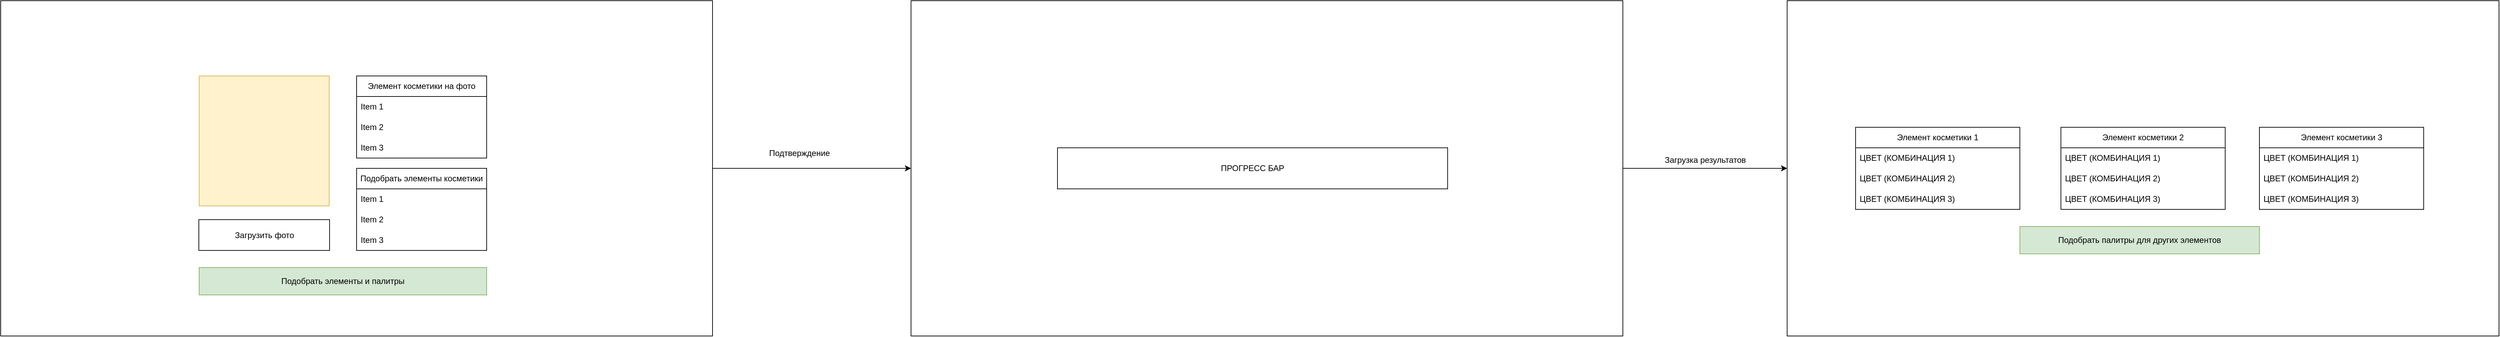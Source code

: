 <mxfile version="24.0.5" type="github">
  <diagram name="Страница — 1" id="p0D8MYKrY1o0ZovED_6k">
    <mxGraphModel dx="2868" dy="1560" grid="1" gridSize="10" guides="1" tooltips="1" connect="1" arrows="1" fold="1" page="1" pageScale="1" pageWidth="827" pageHeight="1169" math="0" shadow="0">
      <root>
        <mxCell id="0" />
        <mxCell id="1" parent="0" />
        <mxCell id="oWq04Eg1P6vqGuvIgsvq-57" style="edgeStyle=orthogonalEdgeStyle;rounded=0;orthogonalLoop=1;jettySize=auto;html=1;exitX=1;exitY=0.5;exitDx=0;exitDy=0;entryX=0;entryY=0.5;entryDx=0;entryDy=0;" edge="1" parent="1" source="oWq04Eg1P6vqGuvIgsvq-16" target="oWq04Eg1P6vqGuvIgsvq-29">
          <mxGeometry relative="1" as="geometry" />
        </mxCell>
        <mxCell id="oWq04Eg1P6vqGuvIgsvq-16" value="" style="rounded=0;whiteSpace=wrap;html=1;" vertex="1" parent="1">
          <mxGeometry x="110" y="340" width="1040" height="490" as="geometry" />
        </mxCell>
        <mxCell id="oWq04Eg1P6vqGuvIgsvq-58" style="edgeStyle=orthogonalEdgeStyle;rounded=0;orthogonalLoop=1;jettySize=auto;html=1;exitX=1;exitY=0.5;exitDx=0;exitDy=0;entryX=0;entryY=0.5;entryDx=0;entryDy=0;" edge="1" parent="1" source="oWq04Eg1P6vqGuvIgsvq-29" target="oWq04Eg1P6vqGuvIgsvq-42">
          <mxGeometry relative="1" as="geometry" />
        </mxCell>
        <mxCell id="oWq04Eg1P6vqGuvIgsvq-29" value="" style="rounded=0;whiteSpace=wrap;html=1;" vertex="1" parent="1">
          <mxGeometry x="1440" y="340" width="1040" height="490" as="geometry" />
        </mxCell>
        <mxCell id="oWq04Eg1P6vqGuvIgsvq-42" value="" style="rounded=0;whiteSpace=wrap;html=1;" vertex="1" parent="1">
          <mxGeometry x="2720" y="340" width="1040" height="490" as="geometry" />
        </mxCell>
        <mxCell id="oWq04Eg1P6vqGuvIgsvq-43" value="Элемент косметики 1" style="swimlane;fontStyle=0;childLayout=stackLayout;horizontal=1;startSize=30;horizontalStack=0;resizeParent=1;resizeParentMax=0;resizeLast=0;collapsible=1;marginBottom=0;whiteSpace=wrap;html=1;" vertex="1" parent="1">
          <mxGeometry x="2820" y="525" width="240" height="120" as="geometry" />
        </mxCell>
        <mxCell id="oWq04Eg1P6vqGuvIgsvq-44" value="ЦВЕТ (КОМБИНАЦИЯ 1)" style="text;strokeColor=none;fillColor=none;align=left;verticalAlign=middle;spacingLeft=4;spacingRight=4;overflow=hidden;points=[[0,0.5],[1,0.5]];portConstraint=eastwest;rotatable=0;whiteSpace=wrap;html=1;" vertex="1" parent="oWq04Eg1P6vqGuvIgsvq-43">
          <mxGeometry y="30" width="240" height="30" as="geometry" />
        </mxCell>
        <mxCell id="oWq04Eg1P6vqGuvIgsvq-45" value="ЦВЕТ (КОМБИНАЦИЯ 2)" style="text;strokeColor=none;fillColor=none;align=left;verticalAlign=middle;spacingLeft=4;spacingRight=4;overflow=hidden;points=[[0,0.5],[1,0.5]];portConstraint=eastwest;rotatable=0;whiteSpace=wrap;html=1;" vertex="1" parent="oWq04Eg1P6vqGuvIgsvq-43">
          <mxGeometry y="60" width="240" height="30" as="geometry" />
        </mxCell>
        <mxCell id="oWq04Eg1P6vqGuvIgsvq-46" value="ЦВЕТ (КОМБИНАЦИЯ 3)" style="text;strokeColor=none;fillColor=none;align=left;verticalAlign=middle;spacingLeft=4;spacingRight=4;overflow=hidden;points=[[0,0.5],[1,0.5]];portConstraint=eastwest;rotatable=0;whiteSpace=wrap;html=1;" vertex="1" parent="oWq04Eg1P6vqGuvIgsvq-43">
          <mxGeometry y="90" width="240" height="30" as="geometry" />
        </mxCell>
        <mxCell id="oWq04Eg1P6vqGuvIgsvq-47" value="Элемент косметики 2" style="swimlane;fontStyle=0;childLayout=stackLayout;horizontal=1;startSize=30;horizontalStack=0;resizeParent=1;resizeParentMax=0;resizeLast=0;collapsible=1;marginBottom=0;whiteSpace=wrap;html=1;" vertex="1" parent="1">
          <mxGeometry x="3120" y="525" width="240" height="120" as="geometry" />
        </mxCell>
        <mxCell id="oWq04Eg1P6vqGuvIgsvq-48" value="ЦВЕТ (КОМБИНАЦИЯ 1)" style="text;strokeColor=none;fillColor=none;align=left;verticalAlign=middle;spacingLeft=4;spacingRight=4;overflow=hidden;points=[[0,0.5],[1,0.5]];portConstraint=eastwest;rotatable=0;whiteSpace=wrap;html=1;" vertex="1" parent="oWq04Eg1P6vqGuvIgsvq-47">
          <mxGeometry y="30" width="240" height="30" as="geometry" />
        </mxCell>
        <mxCell id="oWq04Eg1P6vqGuvIgsvq-49" value="ЦВЕТ (КОМБИНАЦИЯ 2)" style="text;strokeColor=none;fillColor=none;align=left;verticalAlign=middle;spacingLeft=4;spacingRight=4;overflow=hidden;points=[[0,0.5],[1,0.5]];portConstraint=eastwest;rotatable=0;whiteSpace=wrap;html=1;" vertex="1" parent="oWq04Eg1P6vqGuvIgsvq-47">
          <mxGeometry y="60" width="240" height="30" as="geometry" />
        </mxCell>
        <mxCell id="oWq04Eg1P6vqGuvIgsvq-50" value="ЦВЕТ (КОМБИНАЦИЯ 3)" style="text;strokeColor=none;fillColor=none;align=left;verticalAlign=middle;spacingLeft=4;spacingRight=4;overflow=hidden;points=[[0,0.5],[1,0.5]];portConstraint=eastwest;rotatable=0;whiteSpace=wrap;html=1;" vertex="1" parent="oWq04Eg1P6vqGuvIgsvq-47">
          <mxGeometry y="90" width="240" height="30" as="geometry" />
        </mxCell>
        <mxCell id="oWq04Eg1P6vqGuvIgsvq-51" value="Элемент косметики 3" style="swimlane;fontStyle=0;childLayout=stackLayout;horizontal=1;startSize=30;horizontalStack=0;resizeParent=1;resizeParentMax=0;resizeLast=0;collapsible=1;marginBottom=0;whiteSpace=wrap;html=1;" vertex="1" parent="1">
          <mxGeometry x="3410" y="525" width="240" height="120" as="geometry" />
        </mxCell>
        <mxCell id="oWq04Eg1P6vqGuvIgsvq-52" value="ЦВЕТ (КОМБИНАЦИЯ 1)" style="text;strokeColor=none;fillColor=none;align=left;verticalAlign=middle;spacingLeft=4;spacingRight=4;overflow=hidden;points=[[0,0.5],[1,0.5]];portConstraint=eastwest;rotatable=0;whiteSpace=wrap;html=1;" vertex="1" parent="oWq04Eg1P6vqGuvIgsvq-51">
          <mxGeometry y="30" width="240" height="30" as="geometry" />
        </mxCell>
        <mxCell id="oWq04Eg1P6vqGuvIgsvq-53" value="ЦВЕТ (КОМБИНАЦИЯ 2)" style="text;strokeColor=none;fillColor=none;align=left;verticalAlign=middle;spacingLeft=4;spacingRight=4;overflow=hidden;points=[[0,0.5],[1,0.5]];portConstraint=eastwest;rotatable=0;whiteSpace=wrap;html=1;" vertex="1" parent="oWq04Eg1P6vqGuvIgsvq-51">
          <mxGeometry y="60" width="240" height="30" as="geometry" />
        </mxCell>
        <mxCell id="oWq04Eg1P6vqGuvIgsvq-54" value="ЦВЕТ (КОМБИНАЦИЯ 3)" style="text;strokeColor=none;fillColor=none;align=left;verticalAlign=middle;spacingLeft=4;spacingRight=4;overflow=hidden;points=[[0,0.5],[1,0.5]];portConstraint=eastwest;rotatable=0;whiteSpace=wrap;html=1;" vertex="1" parent="oWq04Eg1P6vqGuvIgsvq-51">
          <mxGeometry y="90" width="240" height="30" as="geometry" />
        </mxCell>
        <mxCell id="oWq04Eg1P6vqGuvIgsvq-59" value="ПРОГРЕСС БАР" style="rounded=0;whiteSpace=wrap;html=1;" vertex="1" parent="1">
          <mxGeometry x="1654" y="555" width="570" height="60" as="geometry" />
        </mxCell>
        <mxCell id="oWq04Eg1P6vqGuvIgsvq-60" value="" style="whiteSpace=wrap;html=1;aspect=fixed;fillColor=#fff2cc;strokeColor=#d6b656;" vertex="1" parent="1">
          <mxGeometry x="400" y="450" width="190" height="190" as="geometry" />
        </mxCell>
        <mxCell id="oWq04Eg1P6vqGuvIgsvq-61" value="Загрузить фото" style="rounded=0;whiteSpace=wrap;html=1;" vertex="1" parent="1">
          <mxGeometry x="399.5" y="660" width="191" height="45" as="geometry" />
        </mxCell>
        <mxCell id="oWq04Eg1P6vqGuvIgsvq-62" value="Элемент косметики на фото" style="swimlane;fontStyle=0;childLayout=stackLayout;horizontal=1;startSize=30;horizontalStack=0;resizeParent=1;resizeParentMax=0;resizeLast=0;collapsible=1;marginBottom=0;whiteSpace=wrap;html=1;" vertex="1" parent="1">
          <mxGeometry x="630" y="450" width="190" height="120" as="geometry" />
        </mxCell>
        <mxCell id="oWq04Eg1P6vqGuvIgsvq-63" value="Item 1" style="text;strokeColor=none;fillColor=none;align=left;verticalAlign=middle;spacingLeft=4;spacingRight=4;overflow=hidden;points=[[0,0.5],[1,0.5]];portConstraint=eastwest;rotatable=0;whiteSpace=wrap;html=1;" vertex="1" parent="oWq04Eg1P6vqGuvIgsvq-62">
          <mxGeometry y="30" width="190" height="30" as="geometry" />
        </mxCell>
        <mxCell id="oWq04Eg1P6vqGuvIgsvq-64" value="Item 2" style="text;strokeColor=none;fillColor=none;align=left;verticalAlign=middle;spacingLeft=4;spacingRight=4;overflow=hidden;points=[[0,0.5],[1,0.5]];portConstraint=eastwest;rotatable=0;whiteSpace=wrap;html=1;" vertex="1" parent="oWq04Eg1P6vqGuvIgsvq-62">
          <mxGeometry y="60" width="190" height="30" as="geometry" />
        </mxCell>
        <mxCell id="oWq04Eg1P6vqGuvIgsvq-65" value="Item 3" style="text;strokeColor=none;fillColor=none;align=left;verticalAlign=middle;spacingLeft=4;spacingRight=4;overflow=hidden;points=[[0,0.5],[1,0.5]];portConstraint=eastwest;rotatable=0;whiteSpace=wrap;html=1;" vertex="1" parent="oWq04Eg1P6vqGuvIgsvq-62">
          <mxGeometry y="90" width="190" height="30" as="geometry" />
        </mxCell>
        <mxCell id="oWq04Eg1P6vqGuvIgsvq-67" value="Подобрать элементы косметики" style="swimlane;fontStyle=0;childLayout=stackLayout;horizontal=1;startSize=30;horizontalStack=0;resizeParent=1;resizeParentMax=0;resizeLast=0;collapsible=1;marginBottom=0;whiteSpace=wrap;html=1;" vertex="1" parent="1">
          <mxGeometry x="630" y="585" width="190" height="120" as="geometry" />
        </mxCell>
        <mxCell id="oWq04Eg1P6vqGuvIgsvq-68" value="Item 1" style="text;strokeColor=none;fillColor=none;align=left;verticalAlign=middle;spacingLeft=4;spacingRight=4;overflow=hidden;points=[[0,0.5],[1,0.5]];portConstraint=eastwest;rotatable=0;whiteSpace=wrap;html=1;" vertex="1" parent="oWq04Eg1P6vqGuvIgsvq-67">
          <mxGeometry y="30" width="190" height="30" as="geometry" />
        </mxCell>
        <mxCell id="oWq04Eg1P6vqGuvIgsvq-69" value="Item 2" style="text;strokeColor=none;fillColor=none;align=left;verticalAlign=middle;spacingLeft=4;spacingRight=4;overflow=hidden;points=[[0,0.5],[1,0.5]];portConstraint=eastwest;rotatable=0;whiteSpace=wrap;html=1;" vertex="1" parent="oWq04Eg1P6vqGuvIgsvq-67">
          <mxGeometry y="60" width="190" height="30" as="geometry" />
        </mxCell>
        <mxCell id="oWq04Eg1P6vqGuvIgsvq-70" value="Item 3" style="text;strokeColor=none;fillColor=none;align=left;verticalAlign=middle;spacingLeft=4;spacingRight=4;overflow=hidden;points=[[0,0.5],[1,0.5]];portConstraint=eastwest;rotatable=0;whiteSpace=wrap;html=1;" vertex="1" parent="oWq04Eg1P6vqGuvIgsvq-67">
          <mxGeometry y="90" width="190" height="30" as="geometry" />
        </mxCell>
        <mxCell id="oWq04Eg1P6vqGuvIgsvq-71" value="&amp;nbsp; &amp;nbsp; Подтверждение" style="text;html=1;align=center;verticalAlign=middle;resizable=0;points=[];autosize=1;strokeColor=none;fillColor=none;" vertex="1" parent="1">
          <mxGeometry x="1205" y="548" width="130" height="30" as="geometry" />
        </mxCell>
        <mxCell id="oWq04Eg1P6vqGuvIgsvq-72" value="Подобрать элементы и палитры" style="rounded=0;whiteSpace=wrap;html=1;fillColor=#d5e8d4;strokeColor=#82b366;" vertex="1" parent="1">
          <mxGeometry x="400" y="730" width="420" height="40" as="geometry" />
        </mxCell>
        <mxCell id="oWq04Eg1P6vqGuvIgsvq-74" value="Загрузка результатов" style="text;html=1;align=center;verticalAlign=middle;resizable=0;points=[];autosize=1;strokeColor=none;fillColor=none;" vertex="1" parent="1">
          <mxGeometry x="2530" y="558" width="140" height="30" as="geometry" />
        </mxCell>
        <mxCell id="oWq04Eg1P6vqGuvIgsvq-75" value="Подобрать палитры для других элементов" style="rounded=0;whiteSpace=wrap;html=1;fillColor=#d5e8d4;strokeColor=#82b366;" vertex="1" parent="1">
          <mxGeometry x="3060" y="670" width="350" height="40" as="geometry" />
        </mxCell>
      </root>
    </mxGraphModel>
  </diagram>
</mxfile>
